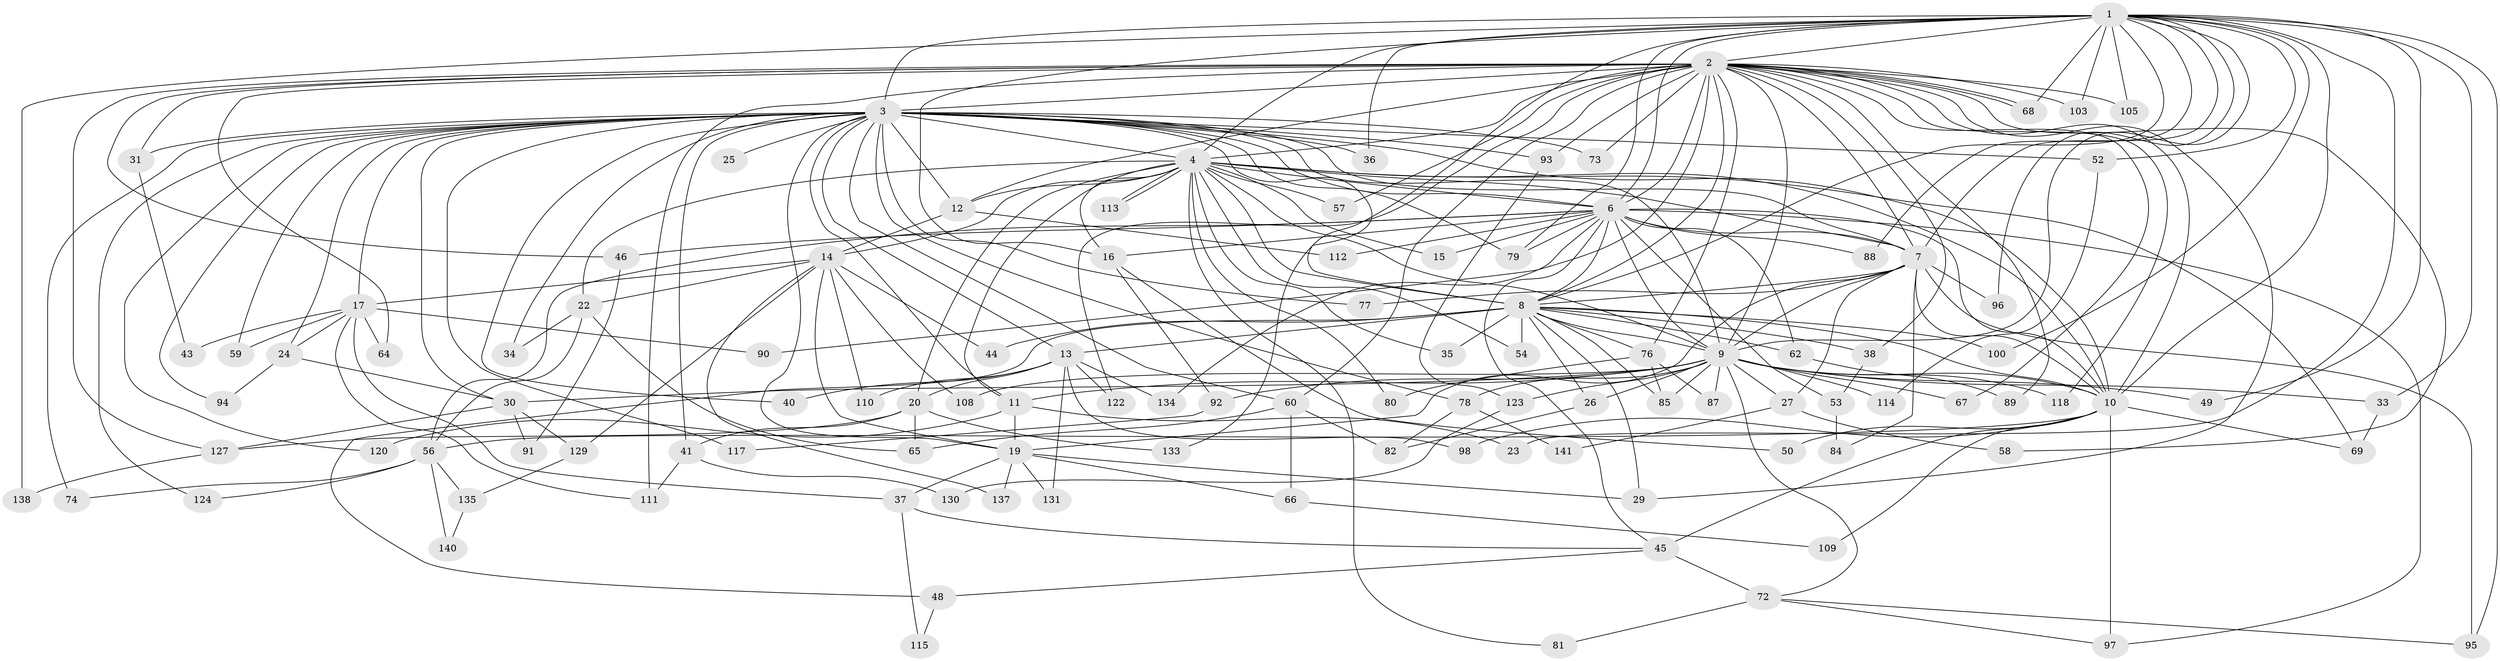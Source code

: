 // Generated by graph-tools (version 1.1) at 2025/51/02/27/25 19:51:51]
// undirected, 109 vertices, 254 edges
graph export_dot {
graph [start="1"]
  node [color=gray90,style=filled];
  1 [super="+75"];
  2 [super="+18"];
  3 [super="+5"];
  4 [super="+119"];
  6 [super="+121"];
  7 [super="+32"];
  8 [super="+39"];
  9 [super="+28"];
  10 [super="+70"];
  11 [super="+71"];
  12 [super="+21"];
  13 [super="+42"];
  14;
  15;
  16 [super="+51"];
  17 [super="+47"];
  19 [super="+55"];
  20 [super="+126"];
  22 [super="+101"];
  23;
  24;
  25;
  26;
  27;
  29 [super="+104"];
  30 [super="+63"];
  31;
  33;
  34;
  35;
  36;
  37;
  38;
  40;
  41;
  43;
  44;
  45;
  46;
  48;
  49;
  50;
  52;
  53;
  54;
  56 [super="+61"];
  57;
  58;
  59;
  60 [super="+107"];
  62;
  64;
  65 [super="+132"];
  66;
  67;
  68 [super="+139"];
  69 [super="+99"];
  72 [super="+102"];
  73;
  74 [super="+116"];
  76 [super="+86"];
  77;
  78;
  79 [super="+83"];
  80;
  81;
  82;
  84;
  85;
  87;
  88;
  89;
  90;
  91;
  92;
  93;
  94;
  95 [super="+106"];
  96;
  97 [super="+136"];
  98;
  100;
  103;
  105;
  108;
  109;
  110;
  111 [super="+125"];
  112;
  113;
  114;
  115;
  117;
  118;
  120;
  122;
  123;
  124;
  127 [super="+128"];
  129;
  130;
  131;
  133;
  134;
  135;
  137;
  138;
  140;
  141;
  1 -- 2 [weight=2];
  1 -- 3 [weight=2];
  1 -- 4;
  1 -- 6;
  1 -- 7;
  1 -- 8;
  1 -- 9;
  1 -- 10;
  1 -- 16;
  1 -- 23;
  1 -- 33;
  1 -- 36;
  1 -- 49;
  1 -- 52;
  1 -- 79;
  1 -- 88;
  1 -- 95;
  1 -- 96;
  1 -- 100;
  1 -- 105;
  1 -- 133;
  1 -- 103;
  1 -- 138;
  1 -- 68;
  2 -- 3 [weight=2];
  2 -- 4 [weight=2];
  2 -- 6;
  2 -- 7;
  2 -- 8;
  2 -- 9;
  2 -- 10;
  2 -- 29;
  2 -- 31;
  2 -- 38;
  2 -- 46 [weight=2];
  2 -- 57;
  2 -- 58;
  2 -- 60;
  2 -- 64;
  2 -- 67;
  2 -- 68;
  2 -- 68;
  2 -- 73;
  2 -- 76;
  2 -- 89;
  2 -- 90;
  2 -- 93;
  2 -- 103;
  2 -- 105;
  2 -- 111;
  2 -- 118;
  2 -- 122;
  2 -- 127;
  2 -- 12;
  3 -- 4 [weight=2];
  3 -- 6 [weight=2];
  3 -- 7 [weight=2];
  3 -- 8 [weight=3];
  3 -- 9 [weight=2];
  3 -- 10 [weight=2];
  3 -- 17;
  3 -- 19;
  3 -- 25 [weight=2];
  3 -- 31;
  3 -- 34;
  3 -- 52;
  3 -- 59;
  3 -- 73;
  3 -- 74 [weight=2];
  3 -- 93;
  3 -- 94;
  3 -- 117;
  3 -- 124;
  3 -- 12;
  3 -- 13 [weight=2];
  3 -- 77;
  3 -- 78;
  3 -- 79;
  3 -- 24;
  3 -- 36;
  3 -- 40;
  3 -- 41;
  3 -- 120;
  3 -- 60;
  3 -- 30;
  3 -- 11;
  4 -- 6;
  4 -- 7;
  4 -- 8;
  4 -- 9 [weight=3];
  4 -- 10;
  4 -- 11;
  4 -- 12;
  4 -- 14;
  4 -- 15;
  4 -- 20;
  4 -- 22 [weight=2];
  4 -- 35;
  4 -- 54;
  4 -- 57;
  4 -- 80;
  4 -- 81;
  4 -- 113;
  4 -- 113;
  4 -- 16;
  4 -- 69;
  6 -- 7;
  6 -- 8;
  6 -- 9;
  6 -- 10;
  6 -- 15;
  6 -- 16;
  6 -- 45;
  6 -- 53;
  6 -- 62;
  6 -- 88;
  6 -- 112;
  6 -- 134;
  6 -- 46;
  6 -- 56;
  6 -- 97;
  6 -- 79;
  7 -- 8;
  7 -- 9;
  7 -- 10;
  7 -- 27;
  7 -- 77;
  7 -- 84;
  7 -- 96;
  7 -- 95;
  7 -- 19;
  8 -- 9;
  8 -- 10;
  8 -- 13;
  8 -- 26;
  8 -- 35;
  8 -- 38;
  8 -- 48;
  8 -- 54;
  8 -- 62;
  8 -- 76;
  8 -- 85;
  8 -- 100;
  8 -- 44;
  8 -- 29;
  9 -- 10;
  9 -- 11;
  9 -- 26;
  9 -- 27;
  9 -- 33;
  9 -- 67;
  9 -- 78;
  9 -- 87;
  9 -- 92;
  9 -- 108;
  9 -- 123;
  9 -- 72;
  9 -- 49;
  9 -- 114;
  9 -- 85;
  9 -- 118;
  9 -- 30;
  10 -- 50;
  10 -- 56;
  10 -- 69;
  10 -- 97;
  10 -- 98;
  10 -- 109;
  10 -- 45;
  11 -- 23;
  11 -- 120;
  11 -- 19;
  12 -- 14;
  12 -- 112;
  13 -- 20 [weight=2];
  13 -- 40;
  13 -- 98;
  13 -- 110;
  13 -- 122;
  13 -- 131;
  13 -- 134;
  14 -- 17;
  14 -- 19;
  14 -- 22;
  14 -- 44;
  14 -- 108;
  14 -- 110;
  14 -- 129;
  14 -- 137;
  16 -- 50;
  16 -- 92;
  17 -- 24;
  17 -- 37;
  17 -- 43;
  17 -- 59;
  17 -- 64;
  17 -- 90;
  17 -- 111;
  19 -- 29;
  19 -- 37;
  19 -- 131;
  19 -- 137;
  19 -- 66;
  20 -- 41;
  20 -- 133;
  20 -- 127;
  20 -- 65;
  22 -- 34;
  22 -- 56;
  22 -- 65;
  24 -- 30;
  24 -- 94;
  26 -- 82;
  27 -- 58;
  27 -- 141;
  30 -- 91;
  30 -- 127;
  30 -- 129;
  31 -- 43;
  33 -- 69;
  37 -- 45;
  37 -- 115;
  38 -- 53;
  41 -- 111;
  41 -- 130;
  45 -- 48;
  45 -- 72 [weight=2];
  46 -- 91;
  48 -- 115;
  52 -- 114;
  53 -- 84;
  56 -- 124;
  56 -- 140;
  56 -- 74;
  56 -- 135;
  60 -- 65;
  60 -- 66;
  60 -- 82;
  62 -- 89;
  66 -- 109;
  72 -- 81;
  72 -- 95;
  72 -- 97;
  76 -- 80;
  76 -- 87;
  76 -- 85;
  78 -- 82;
  78 -- 141;
  92 -- 117;
  93 -- 123;
  123 -- 130;
  127 -- 138;
  129 -- 135;
  135 -- 140;
}
